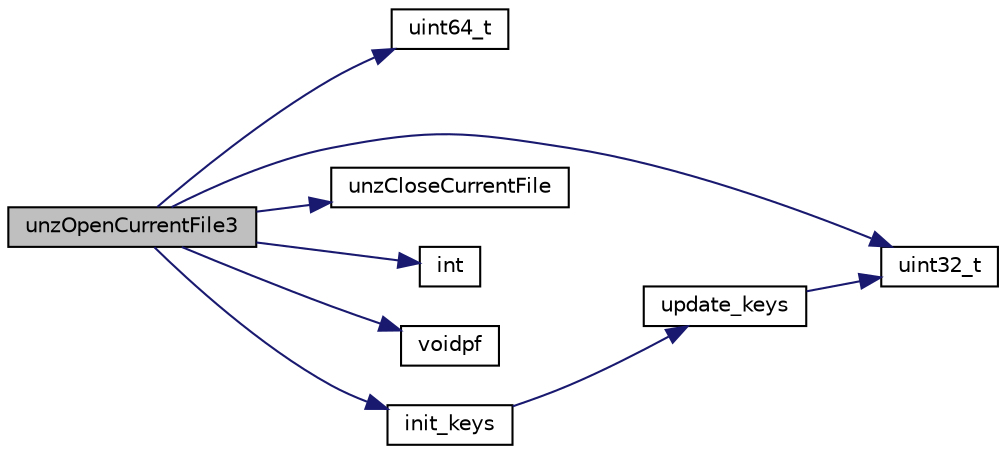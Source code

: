 digraph "unzOpenCurrentFile3"
{
 // INTERACTIVE_SVG=YES
  edge [fontname="Helvetica",fontsize="10",labelfontname="Helvetica",labelfontsize="10"];
  node [fontname="Helvetica",fontsize="10",shape=record];
  rankdir="LR";
  Node1 [label="unzOpenCurrentFile3",height=0.2,width=0.4,color="black", fillcolor="grey75", style="filled", fontcolor="black"];
  Node1 -> Node2 [color="midnightblue",fontsize="10",style="solid",fontname="Helvetica"];
  Node2 [label="uint64_t",height=0.2,width=0.4,color="black", fillcolor="white", style="filled",URL="$ioapi_8h.html#ac37b15f02c8fe79d37bfc016e79344f6"];
  Node1 -> Node3 [color="midnightblue",fontsize="10",style="solid",fontname="Helvetica"];
  Node3 [label="uint32_t",height=0.2,width=0.4,color="black", fillcolor="white", style="filled",URL="$ioapi_8h.html#accd95570b1b1892e65653ffba9593687"];
  Node1 -> Node4 [color="midnightblue",fontsize="10",style="solid",fontname="Helvetica"];
  Node4 [label="unzCloseCurrentFile",height=0.2,width=0.4,color="black", fillcolor="white", style="filled",URL="$unzip_8c.html#ac48279e5325cfdabbc67a312b1d32700"];
  Node1 -> Node5 [color="midnightblue",fontsize="10",style="solid",fontname="Helvetica"];
  Node5 [label="int",height=0.2,width=0.4,color="black", fillcolor="white", style="filled",URL="$ioapi_8h.html#ae6fba972269dd045c8bb54bb5f6ead83"];
  Node1 -> Node6 [color="midnightblue",fontsize="10",style="solid",fontname="Helvetica"];
  Node6 [label="voidpf",height=0.2,width=0.4,color="black", fillcolor="white", style="filled",URL="$ioapi_8h.html#a6f0575ba55ac91c2e8b1c151836f46ca"];
  Node1 -> Node7 [color="midnightblue",fontsize="10",style="solid",fontname="Helvetica"];
  Node7 [label="init_keys",height=0.2,width=0.4,color="black", fillcolor="white", style="filled",URL="$crypt_8c.html#af7f8340e687fdf86775997a8b047b407"];
  Node7 -> Node8 [color="midnightblue",fontsize="10",style="solid",fontname="Helvetica"];
  Node8 [label="update_keys",height=0.2,width=0.4,color="black", fillcolor="white", style="filled",URL="$crypt_8c.html#ab5d0ab24efa196a08ac9ffa7c50e18cc"];
  Node8 -> Node3 [color="midnightblue",fontsize="10",style="solid",fontname="Helvetica"];
}
